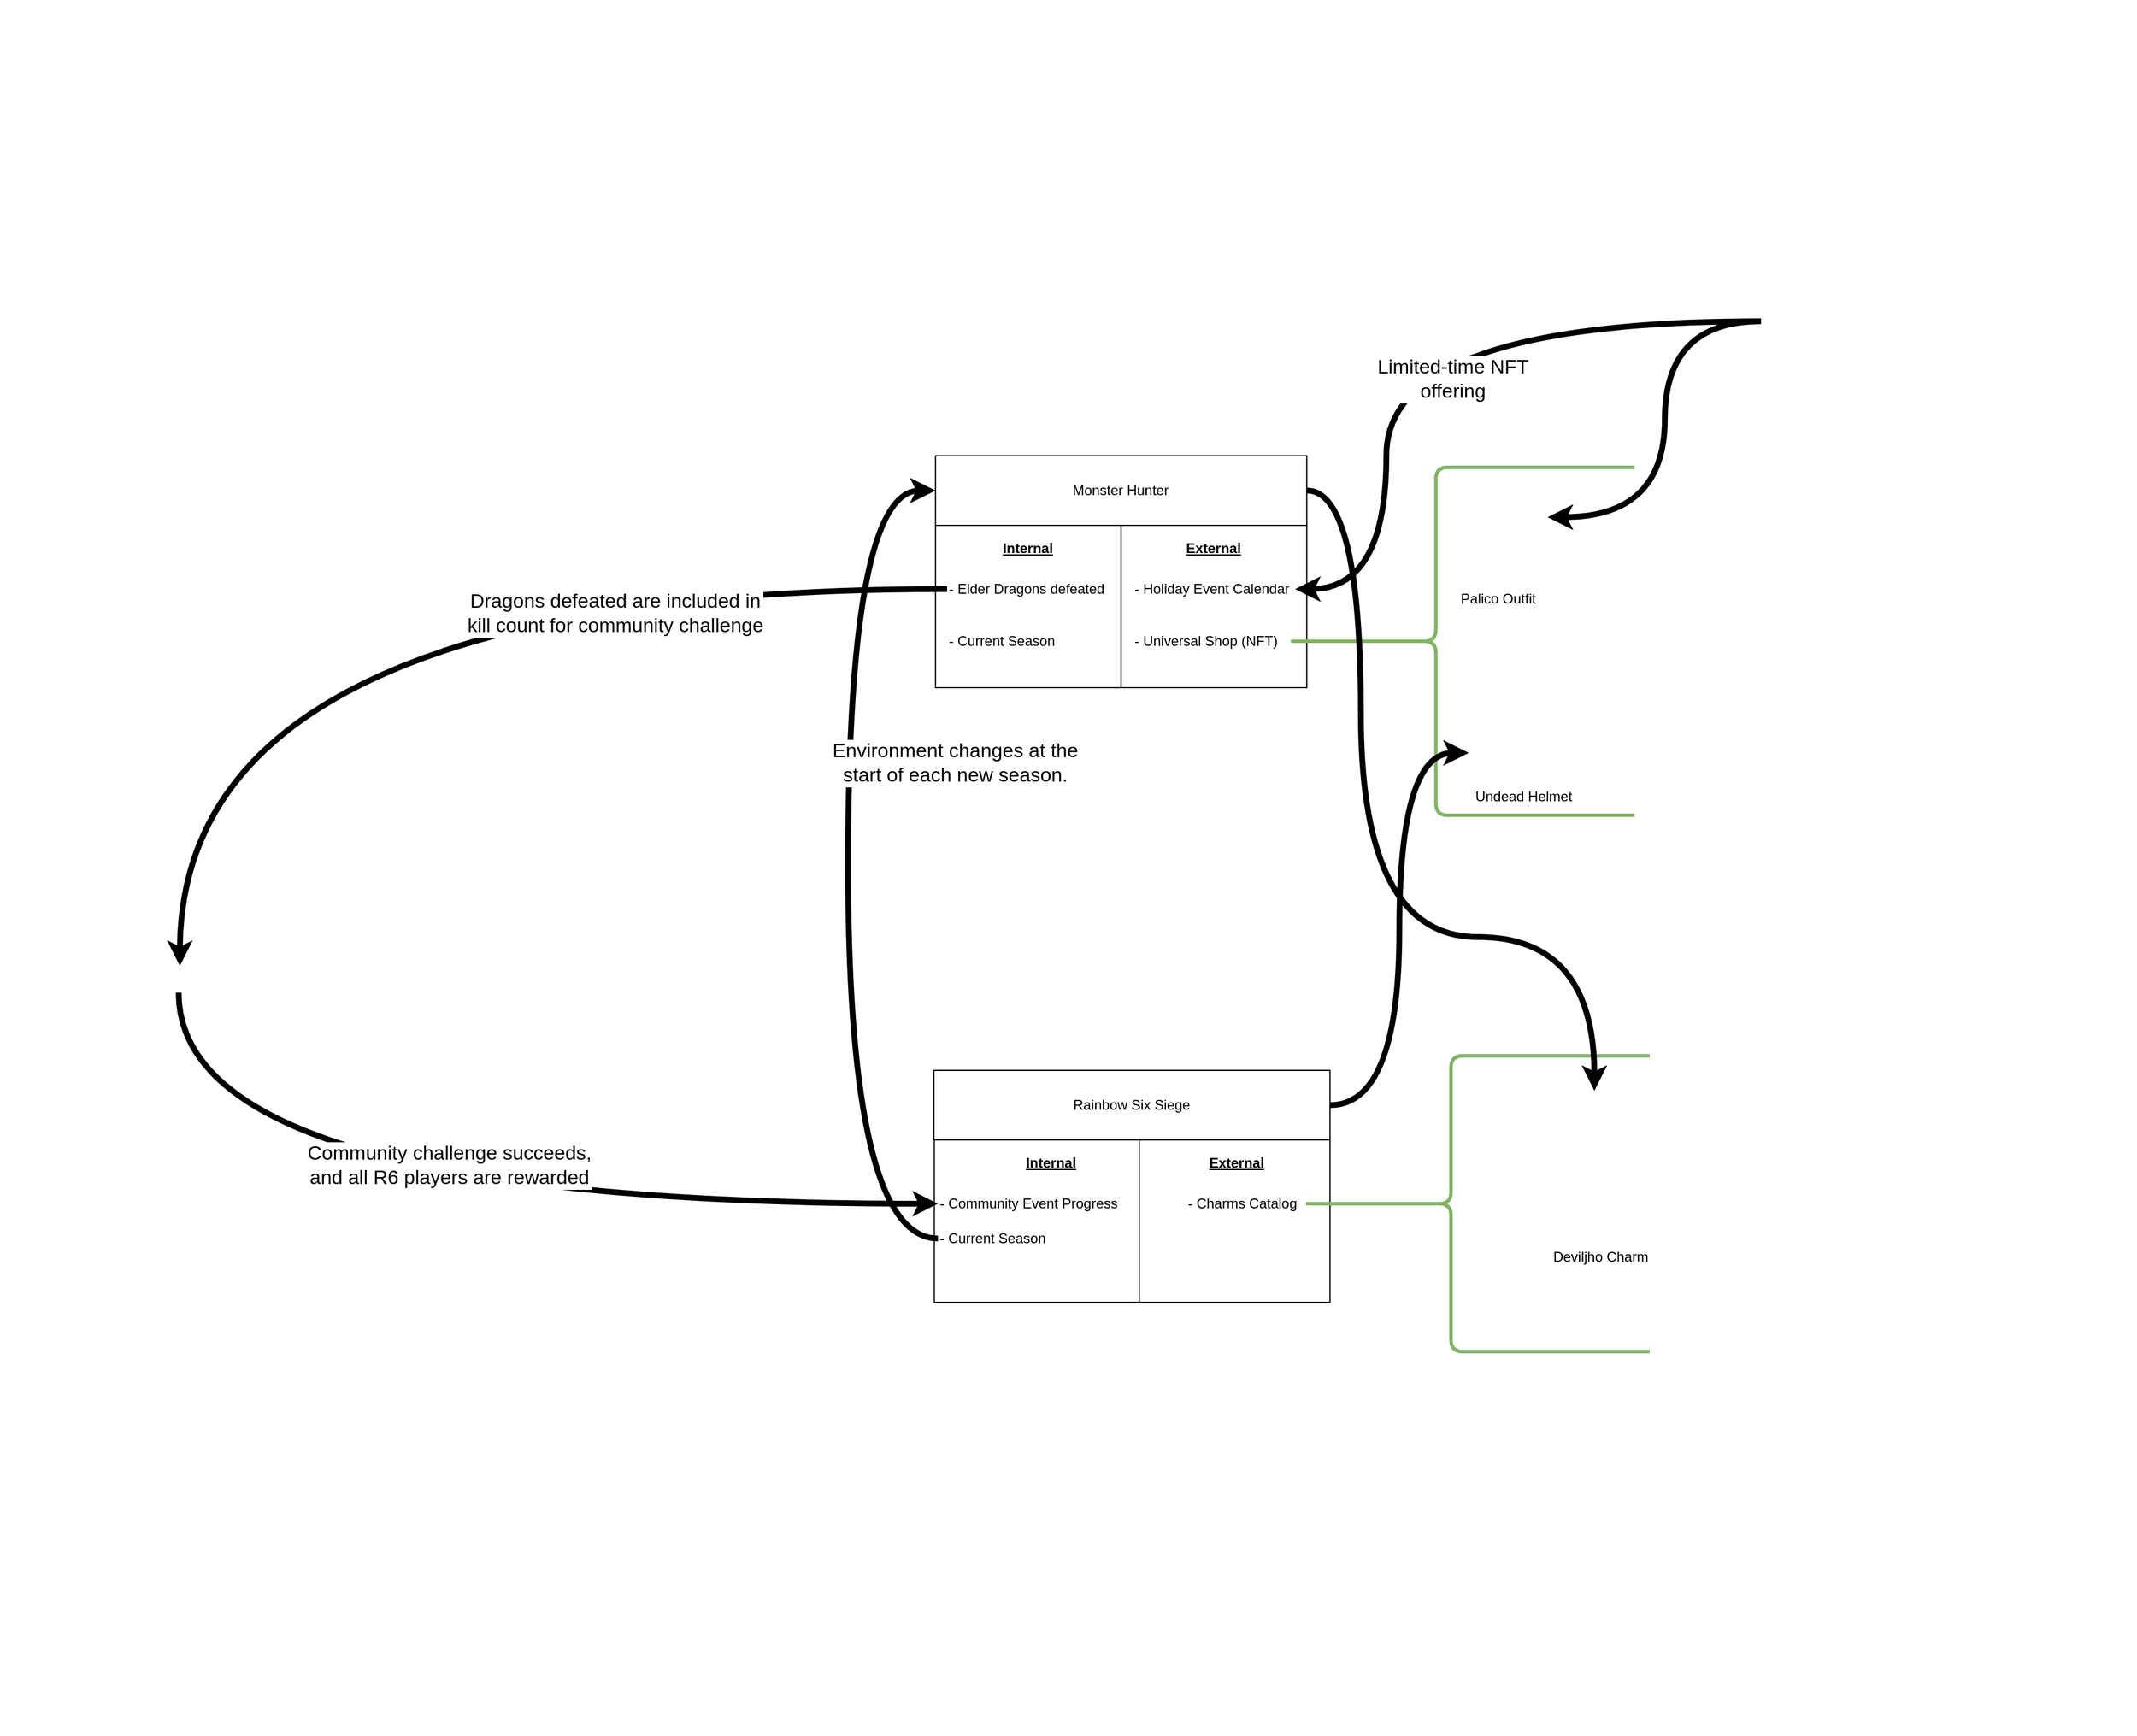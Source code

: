<mxfile version="15.5.9" type="github" pages="3">
  <diagram id="42Ei3U5lBQQJYCCdeaAZ" name="Concrete Example">
    <mxGraphModel dx="2831" dy="1094" grid="0" gridSize="10" guides="1" tooltips="1" connect="1" arrows="1" fold="1" page="0" pageScale="1" pageWidth="850" pageHeight="1100" math="0" shadow="0">
      <root>
        <mxCell id="0" />
        <mxCell id="1" parent="0" />
        <mxCell id="eoG6C2mPOc9z2Y3OGJGd-28" value="" style="shape=image;verticalLabelPosition=bottom;labelBackgroundColor=#ffffff;verticalAlign=top;aspect=fixed;imageAspect=0;image=https://www.ginx.tv/uploads/Banner_images/Fortnite_Chapter_2_Season_2_Skins/Rainbow_Six_Siege_Year_5_pass_around_the_world_premium_track.png;" parent="1" vertex="1">
          <mxGeometry x="-602" y="641" width="694.85" height="306" as="geometry" />
        </mxCell>
        <mxCell id="eoG6C2mPOc9z2Y3OGJGd-26" value="" style="shape=image;verticalLabelPosition=bottom;labelBackgroundColor=#ffffff;verticalAlign=top;aspect=fixed;imageAspect=0;image=https://fiverr-res.cloudinary.com/images/t_main1,q_auto,f_auto,q_auto,f_auto/gigs/157371603/original/f3666c2b3f8b3cfeba2bae4cbb95df37c1511df2/help-any-r6-siege-smurf-throw-to-a-lower-rank-on-pc.jpeg;" parent="1" vertex="1">
          <mxGeometry x="205.42" y="730" width="342.52" height="193" as="geometry" />
        </mxCell>
        <mxCell id="eoG6C2mPOc9z2Y3OGJGd-18" value="" style="rounded=0;whiteSpace=wrap;html=1;verticalAlign=top;spacingTop=18;spacingLeft=0;align=left;" parent="1" vertex="1">
          <mxGeometry x="380" y="990" width="164.36" height="140" as="geometry" />
        </mxCell>
        <mxCell id="QmTwxcSAXKt4TzASz7lI-1" value="Monster Hunter" style="rounded=0;whiteSpace=wrap;html=1;" parent="1" vertex="1">
          <mxGeometry x="204.36" y="400" width="320" height="60" as="geometry" />
        </mxCell>
        <mxCell id="eoG6C2mPOc9z2Y3OGJGd-1" value="" style="rounded=0;whiteSpace=wrap;html=1;verticalAlign=top;spacingTop=18;spacingLeft=0;align=left;" parent="1" vertex="1">
          <mxGeometry x="204.36" y="460" width="160" height="140" as="geometry" />
        </mxCell>
        <mxCell id="eoG6C2mPOc9z2Y3OGJGd-3" value="&lt;b&gt;&lt;u&gt;Internal&lt;/u&gt;&lt;/b&gt;" style="text;html=1;strokeColor=none;fillColor=none;align=center;verticalAlign=middle;whiteSpace=wrap;rounded=0;" parent="1" vertex="1">
          <mxGeometry x="264.36" y="470" width="40" height="20" as="geometry" />
        </mxCell>
        <mxCell id="eoG6C2mPOc9z2Y3OGJGd-5" value="" style="shape=image;verticalLabelPosition=bottom;labelBackgroundColor=#ffffff;verticalAlign=top;aspect=fixed;imageAspect=0;image=https://pbs.twimg.com/media/EcQMW22XYAYqeDo.jpg;" parent="1" vertex="1">
          <mxGeometry x="555" y="7" width="230" height="230" as="geometry" />
        </mxCell>
        <mxCell id="eoG6C2mPOc9z2Y3OGJGd-6" value="" style="shape=image;verticalLabelPosition=bottom;labelBackgroundColor=#ffffff;verticalAlign=top;aspect=fixed;imageAspect=0;image=https://www.monsterhunter.com/wp-content/uploads/2021/02/SP_MHWI.jpg;" parent="1" vertex="1">
          <mxGeometry x="203.3" y="100" width="322.12" height="280" as="geometry" />
        </mxCell>
        <mxCell id="eoG6C2mPOc9z2Y3OGJGd-40" style="edgeStyle=orthogonalEdgeStyle;curved=1;rounded=0;orthogonalLoop=1;jettySize=auto;html=1;strokeWidth=5;" parent="1" source="eoG6C2mPOc9z2Y3OGJGd-7" edge="1">
          <mxGeometry relative="1" as="geometry">
            <mxPoint x="-447" y="840" as="targetPoint" />
          </mxGeometry>
        </mxCell>
        <mxCell id="eoG6C2mPOc9z2Y3OGJGd-56" value="&lt;font style=&quot;font-size: 17px&quot;&gt;Dragons defeated are included in &lt;br&gt;kill count for community challenge&lt;/font&gt;" style="edgeLabel;html=1;align=center;verticalAlign=middle;resizable=0;points=[];" parent="eoG6C2mPOc9z2Y3OGJGd-40" vertex="1" connectable="0">
          <mxGeometry x="-0.419" y="21" relative="1" as="geometry">
            <mxPoint as="offset" />
          </mxGeometry>
        </mxCell>
        <mxCell id="eoG6C2mPOc9z2Y3OGJGd-7" value="- Elder Dragons defeated" style="text;html=1;strokeColor=none;fillColor=none;align=left;verticalAlign=middle;whiteSpace=wrap;rounded=0;" parent="1" vertex="1">
          <mxGeometry x="214.36" y="505" width="140" height="20" as="geometry" />
        </mxCell>
        <mxCell id="eoG6C2mPOc9z2Y3OGJGd-8" value="- Current Season" style="text;html=1;strokeColor=none;fillColor=none;align=left;verticalAlign=middle;whiteSpace=wrap;rounded=0;" parent="1" vertex="1">
          <mxGeometry x="214.36" y="550" width="140" height="20" as="geometry" />
        </mxCell>
        <mxCell id="eoG6C2mPOc9z2Y3OGJGd-9" value="" style="rounded=0;whiteSpace=wrap;html=1;verticalAlign=top;spacingTop=18;spacingLeft=0;align=left;" parent="1" vertex="1">
          <mxGeometry x="364.36" y="460" width="160" height="140" as="geometry" />
        </mxCell>
        <mxCell id="eoG6C2mPOc9z2Y3OGJGd-10" value="&lt;b&gt;&lt;u&gt;External&lt;/u&gt;&lt;/b&gt;" style="text;html=1;strokeColor=none;fillColor=none;align=center;verticalAlign=middle;whiteSpace=wrap;rounded=0;" parent="1" vertex="1">
          <mxGeometry x="424.36" y="470" width="40" height="20" as="geometry" />
        </mxCell>
        <mxCell id="eoG6C2mPOc9z2Y3OGJGd-11" value="- Holiday Event Calendar" style="text;html=1;strokeColor=none;fillColor=none;align=left;verticalAlign=middle;whiteSpace=wrap;rounded=0;" parent="1" vertex="1">
          <mxGeometry x="374.36" y="505" width="140" height="20" as="geometry" />
        </mxCell>
        <mxCell id="eoG6C2mPOc9z2Y3OGJGd-12" value="- Universal Shop (NFT)" style="text;html=1;strokeColor=none;fillColor=none;align=left;verticalAlign=middle;whiteSpace=wrap;rounded=0;" parent="1" vertex="1">
          <mxGeometry x="374.36" y="550" width="140" height="20" as="geometry" />
        </mxCell>
        <mxCell id="eoG6C2mPOc9z2Y3OGJGd-13" value="Rainbow Six Siege" style="rounded=0;whiteSpace=wrap;html=1;" parent="1" vertex="1">
          <mxGeometry x="203" y="930" width="341.36" height="60" as="geometry" />
        </mxCell>
        <mxCell id="eoG6C2mPOc9z2Y3OGJGd-14" value="" style="rounded=0;whiteSpace=wrap;html=1;verticalAlign=top;spacingTop=18;spacingLeft=0;align=left;" parent="1" vertex="1">
          <mxGeometry x="203.3" y="990" width="176.7" height="140" as="geometry" />
        </mxCell>
        <mxCell id="eoG6C2mPOc9z2Y3OGJGd-15" value="&lt;b&gt;&lt;u&gt;Internal&lt;/u&gt;&lt;/b&gt;" style="text;html=1;strokeColor=none;fillColor=none;align=center;verticalAlign=middle;whiteSpace=wrap;rounded=0;" parent="1" vertex="1">
          <mxGeometry x="284.36" y="1000" width="40" height="20" as="geometry" />
        </mxCell>
        <mxCell id="eoG6C2mPOc9z2Y3OGJGd-16" value="- Community Event Progress" style="text;html=1;strokeColor=none;fillColor=none;align=left;verticalAlign=middle;whiteSpace=wrap;rounded=0;" parent="1" vertex="1">
          <mxGeometry x="206.48" y="1035" width="158.94" height="20" as="geometry" />
        </mxCell>
        <mxCell id="eoG6C2mPOc9z2Y3OGJGd-17" value="- Charms Catalog" style="text;html=1;strokeColor=none;fillColor=none;align=left;verticalAlign=middle;whiteSpace=wrap;rounded=0;" parent="1" vertex="1">
          <mxGeometry x="420" y="1035" width="100" height="20" as="geometry" />
        </mxCell>
        <mxCell id="eoG6C2mPOc9z2Y3OGJGd-19" value="&lt;b&gt;&lt;u&gt;External&lt;/u&gt;&lt;/b&gt;" style="text;html=1;strokeColor=none;fillColor=none;align=center;verticalAlign=middle;whiteSpace=wrap;rounded=0;" parent="1" vertex="1">
          <mxGeometry x="444.36" y="1000" width="40" height="20" as="geometry" />
        </mxCell>
        <mxCell id="eoG6C2mPOc9z2Y3OGJGd-23" value="- Current Season" style="text;html=1;strokeColor=none;fillColor=none;align=left;verticalAlign=middle;whiteSpace=wrap;rounded=0;" parent="1" vertex="1">
          <mxGeometry x="206.48" y="1065" width="140" height="20" as="geometry" />
        </mxCell>
        <mxCell id="eoG6C2mPOc9z2Y3OGJGd-25" value="" style="shape=image;verticalLabelPosition=bottom;labelBackgroundColor=#ffffff;verticalAlign=top;aspect=fixed;imageAspect=0;image=https://i.redd.it/p29rpshm9a351.png;" parent="1" vertex="1">
          <mxGeometry x="599" y="1203" width="520" height="293" as="geometry" />
        </mxCell>
        <mxCell id="eoG6C2mPOc9z2Y3OGJGd-30" value="" style="shape=curlyBracket;whiteSpace=wrap;html=1;rounded=1;align=left;verticalAlign=top;strokeWidth=3;size=0.429;fillColor=#d5e8d4;strokeColor=#82b366;" parent="1" vertex="1">
          <mxGeometry x="507" y="410" width="300" height="300" as="geometry" />
        </mxCell>
        <mxCell id="eoG6C2mPOc9z2Y3OGJGd-31" value="Undead Helmet" style="shape=image;verticalLabelPosition=bottom;labelBackgroundColor=#ffffff;verticalAlign=top;aspect=fixed;imageAspect=0;image=https://dcesfovs97zj5.cloudfront.net/img/HDG/OP0032_Lesion/thumbs/HDG_OP0032_Lesion_RISEN_R6Loot.jpg;" parent="1" vertex="1">
          <mxGeometry x="664" y="585" width="95" height="95" as="geometry" />
        </mxCell>
        <mxCell id="eoG6C2mPOc9z2Y3OGJGd-32" style="edgeStyle=orthogonalEdgeStyle;curved=1;rounded=0;orthogonalLoop=1;jettySize=auto;html=1;strokeWidth=5;entryX=0;entryY=0.75;entryDx=0;entryDy=0;" parent="1" source="eoG6C2mPOc9z2Y3OGJGd-13" target="eoG6C2mPOc9z2Y3OGJGd-31" edge="1">
          <mxGeometry relative="1" as="geometry" />
        </mxCell>
        <mxCell id="eoG6C2mPOc9z2Y3OGJGd-33" value="Palico Outfit" style="shape=image;verticalLabelPosition=bottom;labelBackgroundColor=#ffffff;verticalAlign=top;aspect=fixed;imageAspect=0;image=https://227263-694567-raikfcquaxqncofqfm.stackpathdns.com/wp-content/uploads/2020/12/Among-Us-Red-Crewmate.png;" parent="1" vertex="1">
          <mxGeometry x="655" y="423" width="69" height="86.25" as="geometry" />
        </mxCell>
        <mxCell id="eoG6C2mPOc9z2Y3OGJGd-35" style="edgeStyle=orthogonalEdgeStyle;curved=1;rounded=0;orthogonalLoop=1;jettySize=auto;html=1;strokeWidth=5;" parent="1" source="eoG6C2mPOc9z2Y3OGJGd-34" edge="1">
          <mxGeometry relative="1" as="geometry">
            <mxPoint x="732" y="453" as="targetPoint" />
            <Array as="points">
              <mxPoint x="833" y="284" />
              <mxPoint x="833" y="453" />
            </Array>
          </mxGeometry>
        </mxCell>
        <mxCell id="eoG6C2mPOc9z2Y3OGJGd-54" style="edgeStyle=orthogonalEdgeStyle;curved=1;rounded=0;orthogonalLoop=1;jettySize=auto;html=1;entryX=1;entryY=0.5;entryDx=0;entryDy=0;strokeWidth=5;" parent="1" source="eoG6C2mPOc9z2Y3OGJGd-34" target="eoG6C2mPOc9z2Y3OGJGd-11" edge="1">
          <mxGeometry relative="1" as="geometry">
            <Array as="points">
              <mxPoint x="593" y="284" />
              <mxPoint x="593" y="515" />
            </Array>
          </mxGeometry>
        </mxCell>
        <mxCell id="eoG6C2mPOc9z2Y3OGJGd-55" value="Limited-time NFT &lt;br style=&quot;font-size: 17px&quot;&gt;offering" style="edgeLabel;html=1;align=center;verticalAlign=middle;resizable=0;points=[];fontSize=17;" parent="eoG6C2mPOc9z2Y3OGJGd-54" vertex="1" connectable="0">
          <mxGeometry x="-0.188" y="45" relative="1" as="geometry">
            <mxPoint x="-9" y="5" as="offset" />
          </mxGeometry>
        </mxCell>
        <mxCell id="eoG6C2mPOc9z2Y3OGJGd-34" value="" style="shape=image;verticalLabelPosition=bottom;labelBackgroundColor=#ffffff;verticalAlign=top;aspect=fixed;imageAspect=0;image=https://www.nintendo.com//content/dam/noa/en_US/games/switch/a/among-us-switch/among-us-switch-hero.jpg;" parent="1" vertex="1">
          <mxGeometry x="916" y="193" width="323" height="182" as="geometry" />
        </mxCell>
        <mxCell id="eoG6C2mPOc9z2Y3OGJGd-38" value="" style="shape=curlyBracket;whiteSpace=wrap;html=1;rounded=1;align=left;verticalAlign=top;strokeWidth=3;size=0.429;fillColor=#d5e8d4;strokeColor=#82b366;" parent="1" vertex="1">
          <mxGeometry x="520" y="917.5" width="300" height="255" as="geometry" />
        </mxCell>
        <mxCell id="eoG6C2mPOc9z2Y3OGJGd-36" value="Deviljho Charm" style="shape=image;verticalLabelPosition=bottom;labelBackgroundColor=#ffffff;verticalAlign=top;aspect=fixed;imageAspect=0;image=https://m.media-amazon.com/images/I/61pyzQ1yK-L._AC_SL1000_.jpg;" parent="1" vertex="1">
          <mxGeometry x="679" y="947" width="197.67" height="130" as="geometry" />
        </mxCell>
        <mxCell id="eoG6C2mPOc9z2Y3OGJGd-42" style="edgeStyle=orthogonalEdgeStyle;curved=1;rounded=0;orthogonalLoop=1;jettySize=auto;html=1;strokeWidth=5;entryX=0;entryY=0.5;entryDx=0;entryDy=0;" parent="1" target="eoG6C2mPOc9z2Y3OGJGd-16" edge="1">
          <mxGeometry relative="1" as="geometry">
            <mxPoint x="194.48" y="1053" as="targetPoint" />
            <mxPoint x="-448" y="863" as="sourcePoint" />
            <Array as="points">
              <mxPoint x="-448" y="1045" />
            </Array>
          </mxGeometry>
        </mxCell>
        <mxCell id="eoG6C2mPOc9z2Y3OGJGd-57" value="&lt;font style=&quot;font-size: 17px&quot;&gt;Community challenge succeeds, &lt;br&gt;and all R6 players are rewarded&lt;/font&gt;" style="edgeLabel;html=1;align=center;verticalAlign=middle;resizable=0;points=[];" parent="eoG6C2mPOc9z2Y3OGJGd-42" vertex="1" connectable="0">
          <mxGeometry x="-0.008" y="33" relative="1" as="geometry">
            <mxPoint as="offset" />
          </mxGeometry>
        </mxCell>
        <mxCell id="eoG6C2mPOc9z2Y3OGJGd-48" value="" style="shape=image;verticalLabelPosition=bottom;labelBackgroundColor=#ffffff;verticalAlign=top;aspect=fixed;imageAspect=0;image=https://www.windowscentral.com/sites/wpcentral.com/files/styles/large/public/field/image/2019/07/monster-hunter-world-iceborne-july-201911.jpg?itok=b5KF6wGK;" parent="1" vertex="1">
          <mxGeometry x="-349.001" y="71.999" width="520" height="293" as="geometry" />
        </mxCell>
        <mxCell id="eoG6C2mPOc9z2Y3OGJGd-50" value="" style="shape=image;verticalLabelPosition=bottom;labelBackgroundColor=#ffffff;verticalAlign=top;aspect=fixed;imageAspect=0;image=https://steamuserimages-a.akamaihd.net/ugc/777354267361289655/0A0BFCA03DE470DC4184B5139A0FD4F916946625/?imw=5000&amp;imh=5000&amp;ima=fit&amp;impolicy=Letterbox&amp;imcolor=%23000000&amp;letterbox=false;" parent="1" vertex="1">
          <mxGeometry x="-100" y="1150.6" width="625.42" height="352.4" as="geometry" />
        </mxCell>
        <mxCell id="eoG6C2mPOc9z2Y3OGJGd-39" style="edgeStyle=orthogonalEdgeStyle;curved=1;rounded=0;orthogonalLoop=1;jettySize=auto;html=1;strokeWidth=5;entryX=0.472;entryY=0.005;entryDx=0;entryDy=0;entryPerimeter=0;" parent="1" source="QmTwxcSAXKt4TzASz7lI-1" target="eoG6C2mPOc9z2Y3OGJGd-36" edge="1">
          <mxGeometry relative="1" as="geometry">
            <Array as="points">
              <mxPoint x="571" y="430" />
              <mxPoint x="571" y="815" />
              <mxPoint x="773" y="815" />
            </Array>
          </mxGeometry>
        </mxCell>
        <mxCell id="_Ou25v0zM6MvZYfAcRsS-2" style="edgeStyle=orthogonalEdgeStyle;curved=1;rounded=0;orthogonalLoop=1;jettySize=auto;html=1;strokeWidth=5;entryX=0;entryY=0.5;entryDx=0;entryDy=0;exitX=0;exitY=0.5;exitDx=0;exitDy=0;" edge="1" parent="1" source="eoG6C2mPOc9z2Y3OGJGd-23" target="QmTwxcSAXKt4TzASz7lI-1">
          <mxGeometry relative="1" as="geometry">
            <mxPoint x="216.48" y="1055" as="targetPoint" />
            <mxPoint x="-438" y="873" as="sourcePoint" />
            <Array as="points">
              <mxPoint x="129" y="1075" />
              <mxPoint x="129" y="430" />
            </Array>
          </mxGeometry>
        </mxCell>
        <mxCell id="_Ou25v0zM6MvZYfAcRsS-3" value="&lt;span style=&quot;font-size: 17px&quot;&gt;Environment changes at the &lt;br&gt;start of each new season.&lt;/span&gt;" style="edgeLabel;html=1;align=center;verticalAlign=middle;resizable=0;points=[];" vertex="1" connectable="0" parent="_Ou25v0zM6MvZYfAcRsS-2">
          <mxGeometry x="-0.008" y="33" relative="1" as="geometry">
            <mxPoint x="125" y="-92" as="offset" />
          </mxGeometry>
        </mxCell>
      </root>
    </mxGraphModel>
  </diagram>
  <diagram id="DrIZWTWk3-Yn7Wko1fp0" name="Abstract Example">
    <mxGraphModel dx="1422" dy="766" grid="1" gridSize="10" guides="1" tooltips="1" connect="1" arrows="1" fold="1" page="1" pageScale="1" pageWidth="850" pageHeight="1100" math="0" shadow="0">
      <root>
        <mxCell id="dS6MFNq4ixRaRnfDtZMK-0" />
        <mxCell id="dS6MFNq4ixRaRnfDtZMK-1" parent="dS6MFNq4ixRaRnfDtZMK-0" />
      </root>
    </mxGraphModel>
  </diagram>
  <diagram id="lxG4D-XFcV68nyk-q2DG" name="Demo Example">
    <mxGraphModel dx="1422" dy="766" grid="1" gridSize="10" guides="1" tooltips="1" connect="1" arrows="1" fold="1" page="1" pageScale="1" pageWidth="850" pageHeight="1100" math="0" shadow="0">
      <root>
        <mxCell id="U_iIYraNOKkWe-2ufyRg-0" />
        <mxCell id="U_iIYraNOKkWe-2ufyRg-1" parent="U_iIYraNOKkWe-2ufyRg-0" />
      </root>
    </mxGraphModel>
  </diagram>
</mxfile>
